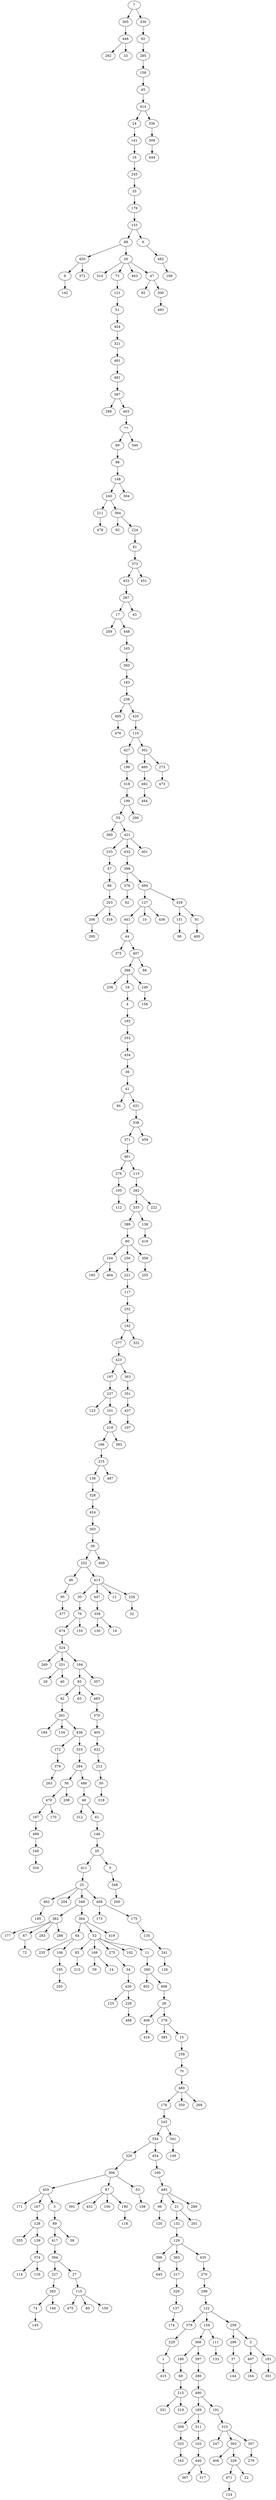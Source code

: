 digraph grafoErdosRenyi_n_500_m_500_DFS_R_7 {
7;
305;
446;
262;
33;
330;
92;
285;
158;
45;
414;
24;
141;
16;
245;
35;
179;
153;
88;
450;
9;
142;
372;
26;
314;
73;
121;
51;
404;
321;
491;
481;
387;
288;
403;
77;
69;
98;
148;
240;
211;
478;
364;
93;
224;
81;
373;
433;
287;
17;
209;
448;
163;
393;
183;
238;
495;
476;
420;
110;
427;
196;
318;
199;
55;
360;
421;
233;
57;
66;
203;
206;
295;
316;
432;
398;
376;
62;
494;
127;
441;
44;
375;
407;
386;
236;
18;
4;
193;
353;
434;
36;
41;
94;
431;
338;
371;
461;
276;
105;
112;
113;
282;
333;
389;
80;
104;
165;
464;
256;
221;
117;
232;
192;
277;
423;
197;
237;
123;
101;
218;
166;
315;
136;
328;
424;
303;
39;
252;
46;
95;
377;
413;
30;
76;
474;
324;
269;
251;
29;
40;
194;
85;
42;
281;
184;
134;
438;
172;
378;
263;
323;
284;
56;
470;
187;
499;
248;
334;
170;
208;
486;
48;
312;
61;
146;
20;
411;
25;
462;
185;
204;
349;
382;
177;
67;
72;
283;
286;
384;
64;
235;
106;
195;
250;
52;
83;
213;
168;
59;
14;
275;
34;
426;
125;
228;
488;
102;
11;
260;
402;
498;
28;
408;
416;
278;
385;
15;
258;
70;
480;
176;
243;
354;
320;
306;
455;
171;
167;
128;
355;
139;
374;
114;
116;
3;
89;
417;
394;
227;
265;
74;
145;
140;
27;
115;
475;
60;
150;
58;
87;
391;
452;
100;
190;
118;
53;
108;
454;
160;
485;
96;
120;
21;
132;
129;
396;
445;
365;
217;
329;
137;
174;
435;
270;
298;
122;
379;
229;
1;
415;
159;
368;
180;
68;
215;
331;
319;
397;
280;
490;
189;
308;
325;
162;
311;
103;
440;
367;
317;
191;
310;
247;
392;
406;
326;
471;
124;
22;
307;
279;
111;
133;
259;
296;
37;
144;
2;
497;
164;
181;
301;
201;
289;
341;
149;
350;
268;
419;
468;
173;
175;
135;
241;
126;
5;
348;
200;
63;
483;
370;
405;
422;
212;
50;
219;
357;
155;
447;
339;
130;
19;
12;
226;
32;
409;
487;
383;
363;
351;
437;
107;
322;
356;
255;
138;
418;
222;
459;
249;
156;
86;
10;
436;
439;
151;
90;
91;
400;
401;
290;
362;
460;
492;
484;
273;
473;
43;
451;
304;
340;
463;
47;
82;
300;
493;
6;
482;
169;
336;
309;
444;
446 -> 262;
446 -> 33;
305 -> 446;
7 -> 305;
9 -> 142;
450 -> 9;
450 -> 372;
88 -> 450;
26 -> 314;
387 -> 288;
211 -> 478;
240 -> 211;
364 -> 93;
17 -> 209;
495 -> 476;
238 -> 495;
55 -> 360;
206 -> 295;
203 -> 206;
203 -> 316;
66 -> 203;
57 -> 66;
233 -> 57;
421 -> 233;
376 -> 62;
398 -> 376;
44 -> 375;
386 -> 236;
41 -> 94;
105 -> 112;
276 -> 105;
461 -> 276;
104 -> 165;
104 -> 464;
80 -> 104;
237 -> 123;
95 -> 377;
46 -> 95;
252 -> 46;
324 -> 269;
251 -> 29;
251 -> 40;
324 -> 251;
281 -> 184;
281 -> 134;
378 -> 263;
172 -> 378;
438 -> 172;
248 -> 334;
499 -> 248;
187 -> 499;
470 -> 187;
470 -> 170;
56 -> 470;
56 -> 208;
284 -> 56;
48 -> 312;
462 -> 185;
25 -> 462;
25 -> 204;
382 -> 177;
67 -> 72;
382 -> 67;
382 -> 283;
382 -> 286;
349 -> 382;
64 -> 235;
195 -> 250;
106 -> 195;
64 -> 106;
384 -> 64;
83 -> 213;
52 -> 83;
168 -> 59;
168 -> 14;
52 -> 168;
426 -> 125;
228 -> 488;
426 -> 228;
34 -> 426;
275 -> 34;
52 -> 275;
52 -> 102;
260 -> 402;
408 -> 416;
28 -> 408;
278 -> 385;
455 -> 171;
128 -> 355;
374 -> 114;
374 -> 116;
139 -> 374;
128 -> 139;
167 -> 128;
455 -> 167;
74 -> 145;
265 -> 74;
265 -> 140;
227 -> 265;
394 -> 227;
115 -> 475;
115 -> 60;
115 -> 150;
27 -> 115;
394 -> 27;
417 -> 394;
89 -> 417;
89 -> 58;
3 -> 89;
455 -> 3;
306 -> 455;
87 -> 391;
87 -> 452;
87 -> 100;
190 -> 118;
87 -> 190;
306 -> 87;
53 -> 108;
306 -> 53;
320 -> 306;
354 -> 320;
96 -> 120;
485 -> 96;
396 -> 445;
129 -> 396;
137 -> 174;
329 -> 137;
217 -> 329;
365 -> 217;
129 -> 365;
1 -> 415;
229 -> 1;
379 -> 229;
122 -> 379;
215 -> 331;
215 -> 319;
68 -> 215;
180 -> 68;
368 -> 180;
325 -> 162;
308 -> 325;
189 -> 308;
440 -> 367;
440 -> 317;
103 -> 440;
311 -> 103;
189 -> 311;
490 -> 189;
310 -> 247;
392 -> 406;
471 -> 124;
326 -> 471;
326 -> 22;
392 -> 326;
310 -> 392;
307 -> 279;
310 -> 307;
191 -> 310;
490 -> 191;
280 -> 490;
397 -> 280;
368 -> 397;
159 -> 368;
111 -> 133;
159 -> 111;
122 -> 159;
37 -> 144;
296 -> 37;
259 -> 296;
497 -> 164;
2 -> 497;
181 -> 301;
2 -> 181;
259 -> 2;
122 -> 259;
298 -> 122;
270 -> 298;
435 -> 270;
129 -> 435;
132 -> 129;
21 -> 132;
21 -> 201;
485 -> 21;
485 -> 289;
160 -> 485;
454 -> 160;
354 -> 454;
243 -> 354;
341 -> 149;
243 -> 341;
176 -> 243;
480 -> 176;
480 -> 350;
480 -> 268;
70 -> 480;
258 -> 70;
15 -> 258;
278 -> 15;
28 -> 278;
498 -> 28;
260 -> 498;
11 -> 260;
52 -> 11;
384 -> 52;
384 -> 419;
349 -> 384;
25 -> 349;
468 -> 173;
241 -> 126;
135 -> 241;
175 -> 135;
468 -> 175;
25 -> 468;
411 -> 25;
20 -> 411;
348 -> 200;
5 -> 348;
20 -> 5;
146 -> 20;
61 -> 146;
48 -> 61;
486 -> 48;
284 -> 486;
323 -> 284;
438 -> 323;
281 -> 438;
42 -> 281;
85 -> 42;
85 -> 63;
50 -> 219;
212 -> 50;
422 -> 212;
405 -> 422;
370 -> 405;
483 -> 370;
85 -> 483;
194 -> 85;
194 -> 357;
324 -> 194;
474 -> 324;
76 -> 474;
76 -> 155;
30 -> 76;
413 -> 30;
339 -> 130;
339 -> 19;
447 -> 339;
413 -> 447;
413 -> 12;
226 -> 32;
413 -> 226;
252 -> 413;
39 -> 252;
39 -> 409;
303 -> 39;
424 -> 303;
328 -> 424;
136 -> 328;
315 -> 136;
315 -> 487;
166 -> 315;
218 -> 166;
218 -> 383;
101 -> 218;
237 -> 101;
197 -> 237;
423 -> 197;
437 -> 107;
351 -> 437;
363 -> 351;
423 -> 363;
277 -> 423;
192 -> 277;
192 -> 322;
232 -> 192;
117 -> 232;
221 -> 117;
256 -> 221;
80 -> 256;
356 -> 255;
80 -> 356;
389 -> 80;
333 -> 389;
138 -> 418;
333 -> 138;
282 -> 333;
282 -> 222;
113 -> 282;
461 -> 113;
371 -> 461;
338 -> 371;
338 -> 459;
431 -> 338;
41 -> 431;
36 -> 41;
434 -> 36;
353 -> 434;
193 -> 353;
4 -> 193;
18 -> 4;
386 -> 18;
249 -> 156;
386 -> 249;
407 -> 386;
407 -> 86;
44 -> 407;
441 -> 44;
127 -> 441;
127 -> 10;
127 -> 436;
494 -> 127;
151 -> 90;
439 -> 151;
91 -> 400;
439 -> 91;
494 -> 439;
398 -> 494;
432 -> 398;
421 -> 432;
421 -> 401;
55 -> 421;
199 -> 55;
199 -> 290;
318 -> 199;
196 -> 318;
427 -> 196;
110 -> 427;
492 -> 484;
460 -> 492;
362 -> 460;
273 -> 473;
362 -> 273;
110 -> 362;
420 -> 110;
238 -> 420;
183 -> 238;
393 -> 183;
163 -> 393;
448 -> 163;
17 -> 448;
287 -> 17;
287 -> 43;
433 -> 287;
373 -> 433;
373 -> 451;
81 -> 373;
224 -> 81;
364 -> 224;
240 -> 364;
148 -> 240;
148 -> 304;
98 -> 148;
69 -> 98;
77 -> 69;
77 -> 340;
403 -> 77;
387 -> 403;
481 -> 387;
491 -> 481;
321 -> 491;
404 -> 321;
51 -> 404;
121 -> 51;
73 -> 121;
26 -> 73;
26 -> 463;
47 -> 82;
300 -> 493;
47 -> 300;
26 -> 47;
88 -> 26;
153 -> 88;
482 -> 169;
6 -> 482;
153 -> 6;
179 -> 153;
35 -> 179;
245 -> 35;
16 -> 245;
141 -> 16;
24 -> 141;
414 -> 24;
309 -> 444;
336 -> 309;
414 -> 336;
45 -> 414;
158 -> 45;
285 -> 158;
92 -> 285;
330 -> 92;
7 -> 330;
}